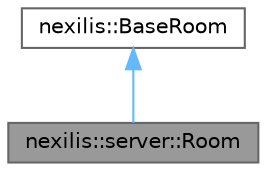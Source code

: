 digraph "nexilis::server::Room"
{
 // LATEX_PDF_SIZE
  bgcolor="transparent";
  edge [fontname=Helvetica,fontsize=10,labelfontname=Helvetica,labelfontsize=10];
  node [fontname=Helvetica,fontsize=10,shape=box,height=0.2,width=0.4];
  Node1 [id="Node000001",label="nexilis::server::Room",height=0.2,width=0.4,color="gray40", fillcolor="grey60", style="filled", fontcolor="black",tooltip="Room objects to be stored in the RoomStorage."];
  Node2 -> Node1 [id="edge1_Node000001_Node000002",dir="back",color="steelblue1",style="solid",tooltip=" "];
  Node2 [id="Node000002",label="nexilis::BaseRoom",height=0.2,width=0.4,color="gray40", fillcolor="white", style="filled",URL="$da/d49/classnexilis_1_1BaseRoom.html",tooltip=" "];
}
